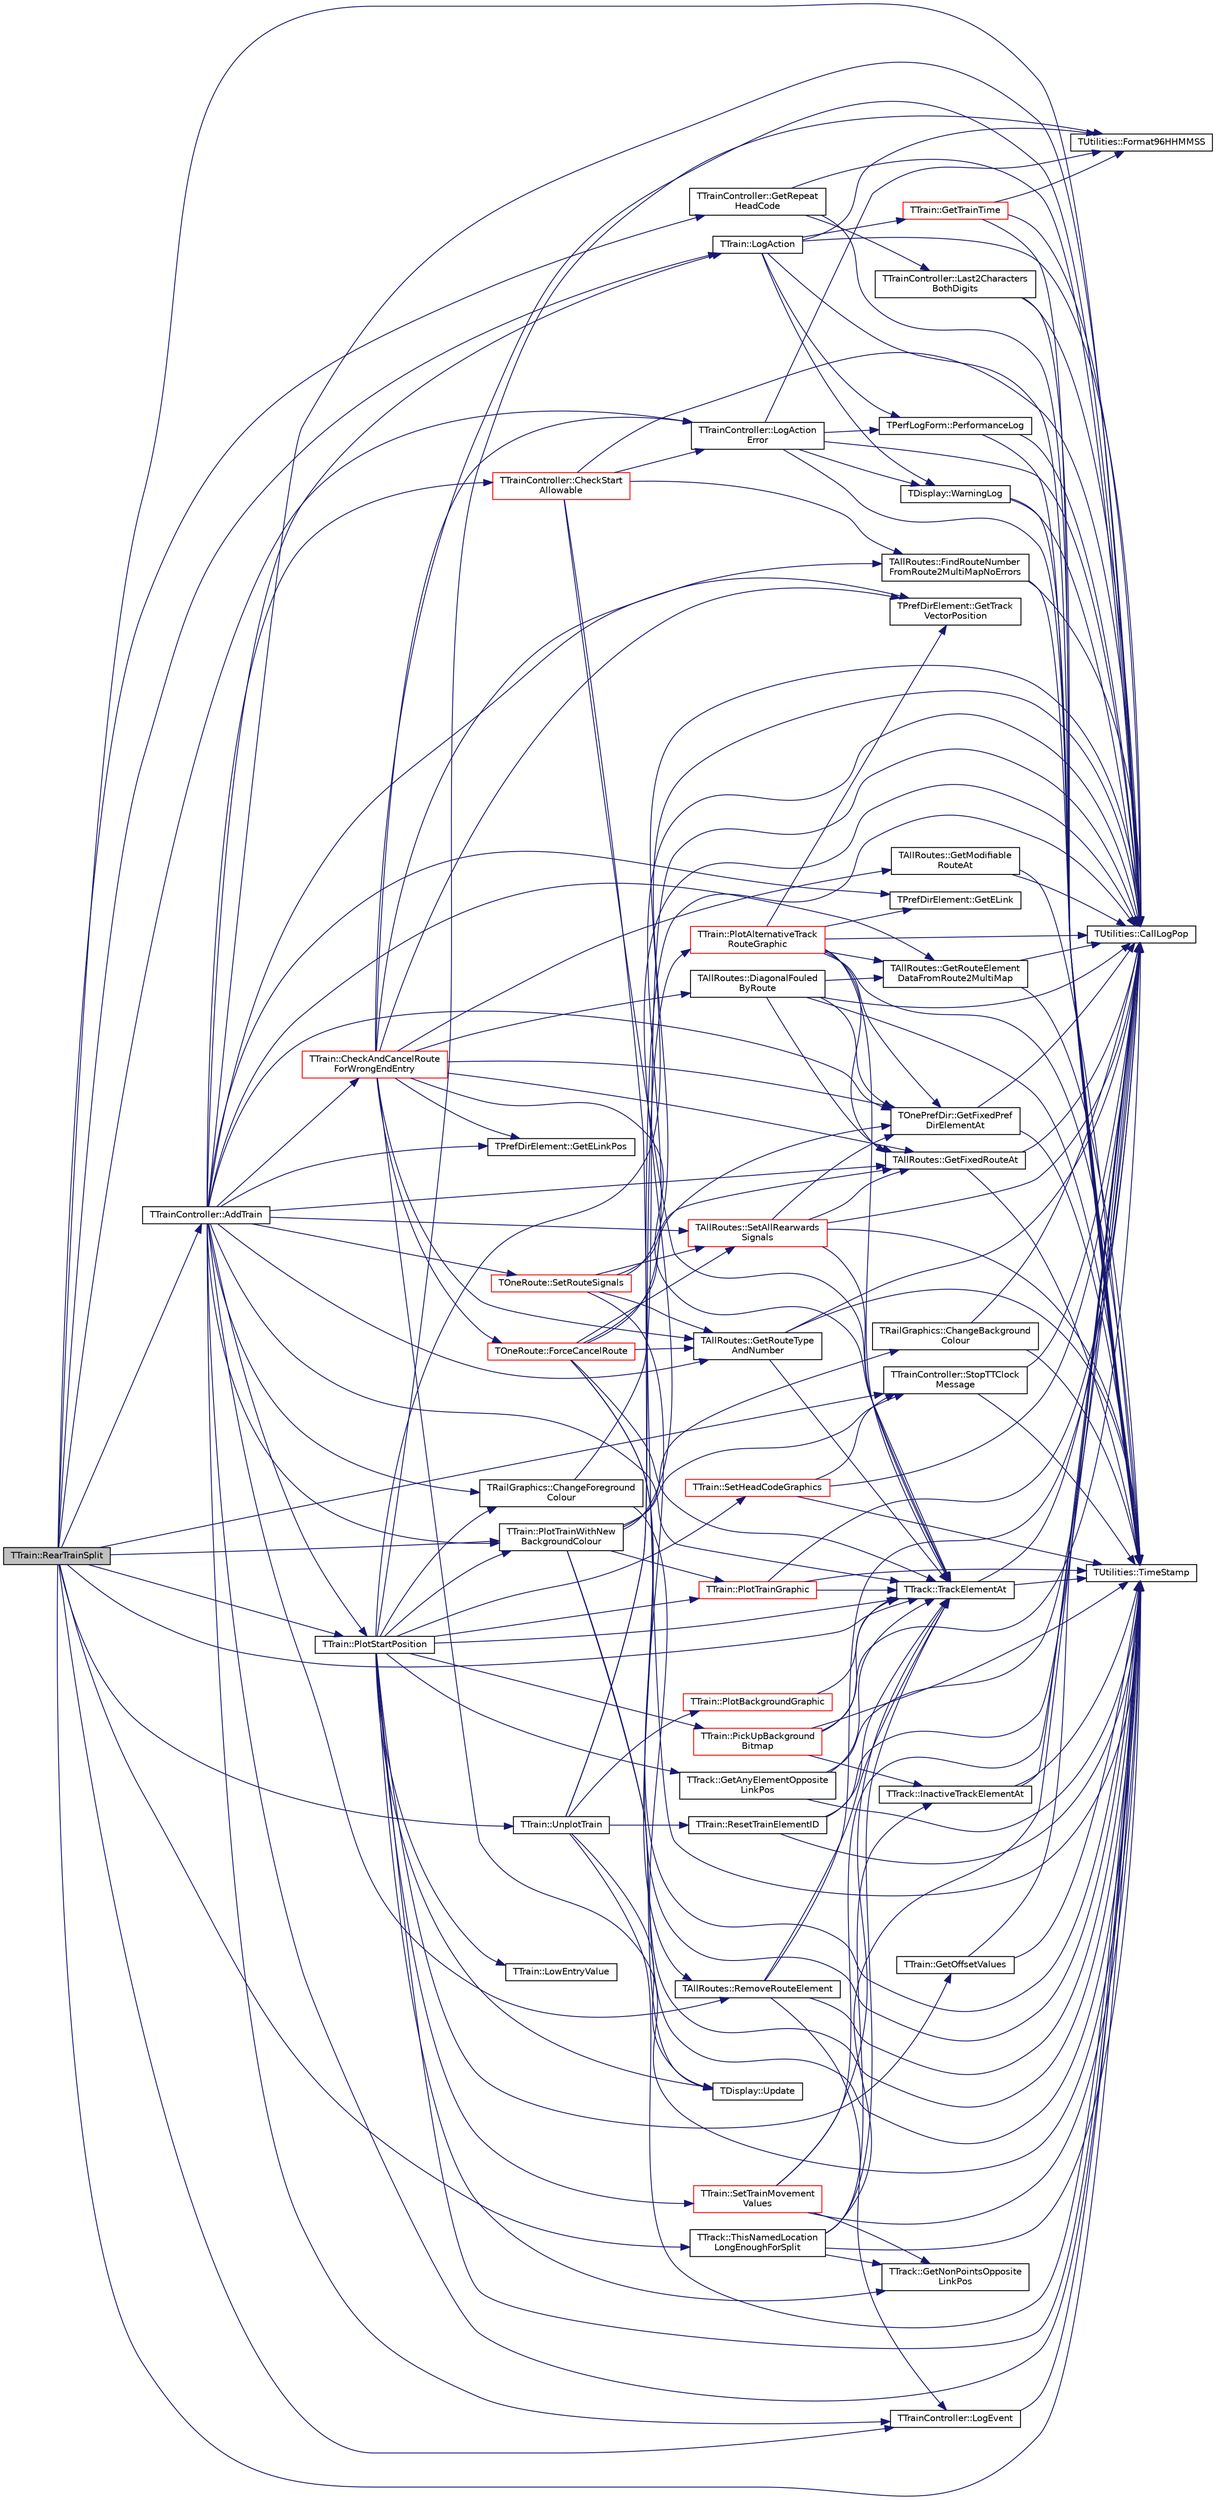 digraph "TTrain::RearTrainSplit"
{
 // INTERACTIVE_SVG=YES
 // LATEX_PDF_SIZE
  edge [fontname="Helvetica",fontsize="10",labelfontname="Helvetica",labelfontsize="10"];
  node [fontname="Helvetica",fontsize="10",shape=record];
  rankdir="LR";
  Node1 [label="TTrain::RearTrainSplit",height=0.2,width=0.4,color="black", fillcolor="grey75", style="filled", fontcolor="black",tooltip="Carry out the actions needed when a train is to split from the rear."];
  Node1 -> Node2 [color="midnightblue",fontsize="10",style="solid",fontname="Helvetica"];
  Node2 [label="TTrainController::AddTrain",height=0.2,width=0.4,color="black", fillcolor="white", style="filled",URL="$class_t_train_controller.html#aa895b60238810a9d134cd5b9c886da56",tooltip="Introduce a new train to the railway, with the characteristics specified, returns true for success,..."];
  Node2 -> Node3 [color="midnightblue",fontsize="10",style="solid",fontname="Helvetica"];
  Node3 [label="TUtilities::CallLogPop",height=0.2,width=0.4,color="black", fillcolor="white", style="filled",URL="$class_t_utilities.html#ae1eddca13cc3c492839e131f40ec21c0",tooltip="pops the last entry off the call stack, throws an error if called when empty"];
  Node2 -> Node4 [color="midnightblue",fontsize="10",style="solid",fontname="Helvetica"];
  Node4 [label="TRailGraphics::ChangeForeground\lColour",height=0.2,width=0.4,color="black", fillcolor="white", style="filled",URL="$class_t_rail_graphics.html#aa2dace651659e084ec23c9961f5819b1",tooltip=" "];
  Node4 -> Node3 [color="midnightblue",fontsize="10",style="solid",fontname="Helvetica"];
  Node4 -> Node5 [color="midnightblue",fontsize="10",style="solid",fontname="Helvetica"];
  Node5 [label="TUtilities::TimeStamp",height=0.2,width=0.4,color="black", fillcolor="white", style="filled",URL="$class_t_utilities.html#a34bd6bb5305bc29afdf424f6d35a921c",tooltip="creates a string of the form 'hh:mm:ss' for use in call & event logging"];
  Node2 -> Node6 [color="midnightblue",fontsize="10",style="solid",fontname="Helvetica"];
  Node6 [label="TTrain::CheckAndCancelRoute\lForWrongEndEntry",height=0.2,width=0.4,color="red", fillcolor="white", style="filled",URL="$class_t_train.html#a50997f7e8138a7e6a147fe3b5ad21b84",tooltip="Checks whether Element and EntryPos (where train is about to enter) is on an existing route (or cross..."];
  Node6 -> Node3 [color="midnightblue",fontsize="10",style="solid",fontname="Helvetica"];
  Node6 -> Node7 [color="midnightblue",fontsize="10",style="solid",fontname="Helvetica"];
  Node7 [label="TAllRoutes::DiagonalFouled\lByRoute",height=0.2,width=0.4,color="black", fillcolor="white", style="filled",URL="$class_t_all_routes.html#ae3fb64509afc46d5871c7843c7769f88",tooltip="As above but only checks for a route (may or may not be a train present (new at v1...."];
  Node7 -> Node3 [color="midnightblue",fontsize="10",style="solid",fontname="Helvetica"];
  Node7 -> Node8 [color="midnightblue",fontsize="10",style="solid",fontname="Helvetica"];
  Node8 [label="TOnePrefDir::GetFixedPref\lDirElementAt",height=0.2,width=0.4,color="black", fillcolor="white", style="filled",URL="$class_t_one_pref_dir.html#a5b67e5aaa86d324229aedc68f32f32b8",tooltip="Return a non-modifiable element at PrefDirVector position 'At'."];
  Node8 -> Node3 [color="midnightblue",fontsize="10",style="solid",fontname="Helvetica"];
  Node8 -> Node5 [color="midnightblue",fontsize="10",style="solid",fontname="Helvetica"];
  Node7 -> Node9 [color="midnightblue",fontsize="10",style="solid",fontname="Helvetica"];
  Node9 [label="TAllRoutes::GetFixedRouteAt",height=0.2,width=0.4,color="black", fillcolor="white", style="filled",URL="$class_t_all_routes.html#a7d9f820738af6314f2b9a4a1f52bb64a",tooltip="Returns a constant reference to the route at AllRoutesVector position 'At', after performing range ch..."];
  Node9 -> Node3 [color="midnightblue",fontsize="10",style="solid",fontname="Helvetica"];
  Node9 -> Node5 [color="midnightblue",fontsize="10",style="solid",fontname="Helvetica"];
  Node7 -> Node10 [color="midnightblue",fontsize="10",style="solid",fontname="Helvetica"];
  Node10 [label="TAllRoutes::GetRouteElement\lDataFromRoute2MultiMap",height=0.2,width=0.4,color="black", fillcolor="white", style="filled",URL="$class_t_all_routes.html#a7eda7a4b535c7538e217bbbc4d878071",tooltip="Retrieve up to two TRouteElementPair entries from Route2MultiMap at H & V, the first as a function re..."];
  Node10 -> Node3 [color="midnightblue",fontsize="10",style="solid",fontname="Helvetica"];
  Node10 -> Node5 [color="midnightblue",fontsize="10",style="solid",fontname="Helvetica"];
  Node7 -> Node5 [color="midnightblue",fontsize="10",style="solid",fontname="Helvetica"];
  Node6 -> Node11 [color="midnightblue",fontsize="10",style="solid",fontname="Helvetica"];
  Node11 [label="TAllRoutes::FindRouteNumber\lFromRoute2MultiMapNoErrors",height=0.2,width=0.4,color="black", fillcolor="white", style="filled",URL="$class_t_all_routes.html#ac80a3ae43f749d401f470de711e8e4b0",tooltip="If a route is present at H, V & Elink returns true with RouteNumber giving vector position in AllRout..."];
  Node11 -> Node3 [color="midnightblue",fontsize="10",style="solid",fontname="Helvetica"];
  Node11 -> Node5 [color="midnightblue",fontsize="10",style="solid",fontname="Helvetica"];
  Node6 -> Node12 [color="midnightblue",fontsize="10",style="solid",fontname="Helvetica"];
  Node12 [label="TOneRoute::ForceCancelRoute",height=0.2,width=0.4,color="red", fillcolor="white", style="filled",URL="$class_t_one_route.html#a491fff1e619a9dc79774acf85eed72a5",tooltip="Cancel a route immediately if a train occupies it when travelling in the wrong direction (or occupies..."];
  Node12 -> Node3 [color="midnightblue",fontsize="10",style="solid",fontname="Helvetica"];
  Node12 -> Node8 [color="midnightblue",fontsize="10",style="solid",fontname="Helvetica"];
  Node12 -> Node16 [color="midnightblue",fontsize="10",style="solid",fontname="Helvetica"];
  Node16 [label="TAllRoutes::GetRouteType\lAndNumber",height=0.2,width=0.4,color="black", fillcolor="white", style="filled",URL="$class_t_all_routes.html#a0a9ccbc84687f85806115877aa86dcfd",tooltip="Examines Route2MultiMap and if the element at TrackVectorPosition with LinkPos (can be entry or exit)..."];
  Node16 -> Node3 [color="midnightblue",fontsize="10",style="solid",fontname="Helvetica"];
  Node16 -> Node5 [color="midnightblue",fontsize="10",style="solid",fontname="Helvetica"];
  Node16 -> Node17 [color="midnightblue",fontsize="10",style="solid",fontname="Helvetica"];
  Node17 [label="TTrack::TrackElementAt",height=0.2,width=0.4,color="black", fillcolor="white", style="filled",URL="$class_t_track.html#ad377e5a1f152f2e89832c0f9bcfd261f",tooltip="A range-checked version of TrackVector.at(At)"];
  Node17 -> Node3 [color="midnightblue",fontsize="10",style="solid",fontname="Helvetica"];
  Node17 -> Node5 [color="midnightblue",fontsize="10",style="solid",fontname="Helvetica"];
  Node12 -> Node42 [color="midnightblue",fontsize="10",style="solid",fontname="Helvetica"];
  Node42 [label="TAllRoutes::RemoveRouteElement",height=0.2,width=0.4,color="black", fillcolor="white", style="filled",URL="$class_t_all_routes.html#aacbc3765d695c99cf64ad2826792508f",tooltip="Erases the route element from Route2MultiMap and from the PrefDirVector."];
  Node42 -> Node3 [color="midnightblue",fontsize="10",style="solid",fontname="Helvetica"];
  Node42 -> Node43 [color="midnightblue",fontsize="10",style="solid",fontname="Helvetica"];
  Node43 [label="TTrainController::LogEvent",height=0.2,width=0.4,color="black", fillcolor="white", style="filled",URL="$class_t_train_controller.html#ac88477499edd24550fae9b90b5561ed1",tooltip="store Str to the event log - moved from TUtilities for v0.6 so can record the tt clock value"];
  Node43 -> Node5 [color="midnightblue",fontsize="10",style="solid",fontname="Helvetica"];
  Node42 -> Node5 [color="midnightblue",fontsize="10",style="solid",fontname="Helvetica"];
  Node42 -> Node17 [color="midnightblue",fontsize="10",style="solid",fontname="Helvetica"];
  Node12 -> Node35 [color="midnightblue",fontsize="10",style="solid",fontname="Helvetica"];
  Node35 [label="TAllRoutes::SetAllRearwards\lSignals",height=0.2,width=0.4,color="red", fillcolor="white", style="filled",URL="$class_t_all_routes.html#ac6bd39457747eaa96476a8a87df15ac2",tooltip="Set rearwards signals from the specified route starting position."];
  Node35 -> Node3 [color="midnightblue",fontsize="10",style="solid",fontname="Helvetica"];
  Node35 -> Node8 [color="midnightblue",fontsize="10",style="solid",fontname="Helvetica"];
  Node35 -> Node9 [color="midnightblue",fontsize="10",style="solid",fontname="Helvetica"];
  Node35 -> Node5 [color="midnightblue",fontsize="10",style="solid",fontname="Helvetica"];
  Node35 -> Node17 [color="midnightblue",fontsize="10",style="solid",fontname="Helvetica"];
  Node12 -> Node5 [color="midnightblue",fontsize="10",style="solid",fontname="Helvetica"];
  Node12 -> Node17 [color="midnightblue",fontsize="10",style="solid",fontname="Helvetica"];
  Node6 -> Node44 [color="midnightblue",fontsize="10",style="solid",fontname="Helvetica"];
  Node44 [label="TPrefDirElement::GetELinkPos",height=0.2,width=0.4,color="black", fillcolor="white", style="filled",URL="$class_t_pref_dir_element.html#aa5944dedfb065d9e251c26b28fff69f6",tooltip="Returns the ELink array position."];
  Node6 -> Node8 [color="midnightblue",fontsize="10",style="solid",fontname="Helvetica"];
  Node6 -> Node9 [color="midnightblue",fontsize="10",style="solid",fontname="Helvetica"];
  Node6 -> Node30 [color="midnightblue",fontsize="10",style="solid",fontname="Helvetica"];
  Node30 [label="TAllRoutes::GetModifiable\lRouteAt",height=0.2,width=0.4,color="black", fillcolor="white", style="filled",URL="$class_t_all_routes.html#a8b522eb0d7aa415c3648d464c2885484",tooltip="Returns a modifiable reference to the route at AllRoutesVector position 'At', after performing range ..."];
  Node30 -> Node3 [color="midnightblue",fontsize="10",style="solid",fontname="Helvetica"];
  Node30 -> Node5 [color="midnightblue",fontsize="10",style="solid",fontname="Helvetica"];
  Node6 -> Node16 [color="midnightblue",fontsize="10",style="solid",fontname="Helvetica"];
  Node6 -> Node45 [color="midnightblue",fontsize="10",style="solid",fontname="Helvetica"];
  Node45 [label="TPrefDirElement::GetTrack\lVectorPosition",height=0.2,width=0.4,color="black", fillcolor="white", style="filled",URL="$class_t_pref_dir_element.html#a0edec31fc9787847e3b6240bab91783c",tooltip="Returns TrackVectorPosition."];
  Node6 -> Node47 [color="midnightblue",fontsize="10",style="solid",fontname="Helvetica"];
  Node47 [label="TTrainController::LogAction\lError",height=0.2,width=0.4,color="black", fillcolor="white", style="filled",URL="$class_t_train_controller.html#a9acd46962be476bc76c8d5ce59fff399",tooltip="Send an error message to the performance log and file, and as a warning if appropriate."];
  Node47 -> Node3 [color="midnightblue",fontsize="10",style="solid",fontname="Helvetica"];
  Node47 -> Node48 [color="midnightblue",fontsize="10",style="solid",fontname="Helvetica"];
  Node48 [label="TUtilities::Format96HHMMSS",height=0.2,width=0.4,color="black", fillcolor="white", style="filled",URL="$class_t_utilities.html#a2dfbe3d4ed11770bc1a902b51afdc10c",tooltip="formats a TDateTime into an AnsiString of the form hh:mm:ss where hh runs from 00 to 95 & resets when..."];
  Node47 -> Node49 [color="midnightblue",fontsize="10",style="solid",fontname="Helvetica"];
  Node49 [label="TPerfLogForm::PerformanceLog",height=0.2,width=0.4,color="black", fillcolor="white", style="filled",URL="$class_t_perf_log_form.html#a72f06bf03353c15c94ceefbf420ff7b4",tooltip="Send Statement to the performance log on screen and to the file."];
  Node49 -> Node3 [color="midnightblue",fontsize="10",style="solid",fontname="Helvetica"];
  Node49 -> Node5 [color="midnightblue",fontsize="10",style="solid",fontname="Helvetica"];
  Node47 -> Node5 [color="midnightblue",fontsize="10",style="solid",fontname="Helvetica"];
  Node47 -> Node50 [color="midnightblue",fontsize="10",style="solid",fontname="Helvetica"];
  Node50 [label="TDisplay::WarningLog",height=0.2,width=0.4,color="black", fillcolor="white", style="filled",URL="$class_t_display.html#a604d491a723df459bdcd54a4b9d1d9f2",tooltip="Display warning message Statement in the bottom left hand warning position and scroll other messages ..."];
  Node50 -> Node3 [color="midnightblue",fontsize="10",style="solid",fontname="Helvetica"];
  Node50 -> Node5 [color="midnightblue",fontsize="10",style="solid",fontname="Helvetica"];
  Node6 -> Node5 [color="midnightblue",fontsize="10",style="solid",fontname="Helvetica"];
  Node6 -> Node17 [color="midnightblue",fontsize="10",style="solid",fontname="Helvetica"];
  Node2 -> Node51 [color="midnightblue",fontsize="10",style="solid",fontname="Helvetica"];
  Node51 [label="TTrainController::CheckStart\lAllowable",height=0.2,width=0.4,color="red", fillcolor="white", style="filled",URL="$class_t_train_controller.html#ab8d8cf015d4784f12585f0ead325e9bf",tooltip="Called when trying to introduce a new train - checks for points in correct orientation,..."];
  Node51 -> Node3 [color="midnightblue",fontsize="10",style="solid",fontname="Helvetica"];
  Node51 -> Node11 [color="midnightblue",fontsize="10",style="solid",fontname="Helvetica"];
  Node51 -> Node47 [color="midnightblue",fontsize="10",style="solid",fontname="Helvetica"];
  Node51 -> Node5 [color="midnightblue",fontsize="10",style="solid",fontname="Helvetica"];
  Node51 -> Node17 [color="midnightblue",fontsize="10",style="solid",fontname="Helvetica"];
  Node2 -> Node52 [color="midnightblue",fontsize="10",style="solid",fontname="Helvetica"];
  Node52 [label="TPrefDirElement::GetELink",height=0.2,width=0.4,color="black", fillcolor="white", style="filled",URL="$class_t_pref_dir_element.html#af00e0755cd716b4d101abbae02c73ca2",tooltip="Returns ELink."];
  Node2 -> Node44 [color="midnightblue",fontsize="10",style="solid",fontname="Helvetica"];
  Node2 -> Node8 [color="midnightblue",fontsize="10",style="solid",fontname="Helvetica"];
  Node2 -> Node9 [color="midnightblue",fontsize="10",style="solid",fontname="Helvetica"];
  Node2 -> Node10 [color="midnightblue",fontsize="10",style="solid",fontname="Helvetica"];
  Node2 -> Node16 [color="midnightblue",fontsize="10",style="solid",fontname="Helvetica"];
  Node2 -> Node45 [color="midnightblue",fontsize="10",style="solid",fontname="Helvetica"];
  Node2 -> Node53 [color="midnightblue",fontsize="10",style="solid",fontname="Helvetica"];
  Node53 [label="TTrain::LogAction",height=0.2,width=0.4,color="black", fillcolor="white", style="filled",URL="$class_t_train.html#aa3cf379140cb396c57454801dbd6e6ab",tooltip="Send a message to the performance log and performance file, and if the message is flagged as a warnin..."];
  Node53 -> Node3 [color="midnightblue",fontsize="10",style="solid",fontname="Helvetica"];
  Node53 -> Node48 [color="midnightblue",fontsize="10",style="solid",fontname="Helvetica"];
  Node53 -> Node54 [color="midnightblue",fontsize="10",style="solid",fontname="Helvetica"];
  Node54 [label="TTrain::GetTrainTime",height=0.2,width=0.4,color="red", fillcolor="white", style="filled",URL="$class_t_train.html#ad249f34f6862e604b8e141d1b25fe57d",tooltip="Returns the timetable action time corresponding to 'Time' for this train, i.e. it adjusts the time va..."];
  Node54 -> Node3 [color="midnightblue",fontsize="10",style="solid",fontname="Helvetica"];
  Node54 -> Node48 [color="midnightblue",fontsize="10",style="solid",fontname="Helvetica"];
  Node54 -> Node5 [color="midnightblue",fontsize="10",style="solid",fontname="Helvetica"];
  Node53 -> Node49 [color="midnightblue",fontsize="10",style="solid",fontname="Helvetica"];
  Node53 -> Node5 [color="midnightblue",fontsize="10",style="solid",fontname="Helvetica"];
  Node53 -> Node50 [color="midnightblue",fontsize="10",style="solid",fontname="Helvetica"];
  Node2 -> Node43 [color="midnightblue",fontsize="10",style="solid",fontname="Helvetica"];
  Node2 -> Node56 [color="midnightblue",fontsize="10",style="solid",fontname="Helvetica"];
  Node56 [label="TTrain::PlotStartPosition",height=0.2,width=0.4,color="black", fillcolor="white", style="filled",URL="$class_t_train.html#a43cd691f12297c4c13a19791329dd627",tooltip="Plots the train and sets up all relevant members for a new train when it is introduced into the railw..."];
  Node56 -> Node3 [color="midnightblue",fontsize="10",style="solid",fontname="Helvetica"];
  Node56 -> Node4 [color="midnightblue",fontsize="10",style="solid",fontname="Helvetica"];
  Node56 -> Node48 [color="midnightblue",fontsize="10",style="solid",fontname="Helvetica"];
  Node56 -> Node57 [color="midnightblue",fontsize="10",style="solid",fontname="Helvetica"];
  Node57 [label="TTrack::GetAnyElementOpposite\lLinkPos",height=0.2,width=0.4,color="black", fillcolor="white", style="filled",URL="$class_t_track.html#a5b63dde2b21a37d5db7e4d078b03a74c",tooltip="Return the opposite link position for the element at TrackVectorPosition with link position LinkPos,..."];
  Node57 -> Node3 [color="midnightblue",fontsize="10",style="solid",fontname="Helvetica"];
  Node57 -> Node5 [color="midnightblue",fontsize="10",style="solid",fontname="Helvetica"];
  Node57 -> Node17 [color="midnightblue",fontsize="10",style="solid",fontname="Helvetica"];
  Node56 -> Node58 [color="midnightblue",fontsize="10",style="solid",fontname="Helvetica"];
  Node58 [label="TTrack::GetNonPointsOpposite\lLinkPos",height=0.2,width=0.4,color="black", fillcolor="white", style="filled",URL="$class_t_track.html#aeb515d40cb9b08ed55ce877ffdbc51a5",tooltip="Return the corresponding link position (track always occupies either links 0 & 1 or 2 & 3)"];
  Node56 -> Node59 [color="midnightblue",fontsize="10",style="solid",fontname="Helvetica"];
  Node59 [label="TTrain::GetOffsetValues",height=0.2,width=0.4,color="black", fillcolor="white", style="filled",URL="$class_t_train.html#aa973b7a0ecaef5077fd56398419f9104",tooltip="Sets HOffset & VOffset (see above) for a single headcode character depending on the Link value."];
  Node59 -> Node3 [color="midnightblue",fontsize="10",style="solid",fontname="Helvetica"];
  Node59 -> Node5 [color="midnightblue",fontsize="10",style="solid",fontname="Helvetica"];
  Node56 -> Node60 [color="midnightblue",fontsize="10",style="solid",fontname="Helvetica"];
  Node60 [label="TTrain::LowEntryValue",height=0.2,width=0.4,color="black", fillcolor="white", style="filled",URL="$class_t_train.html#ac2f3802b0d193d220ec6d19e2a6fc7ed",tooltip="Returns true if EntryLink is 1, 2, 4 or 7, in these circumstances the front of the train (i...."];
  Node56 -> Node61 [color="midnightblue",fontsize="10",style="solid",fontname="Helvetica"];
  Node61 [label="TTrain::PickUpBackground\lBitmap",height=0.2,width=0.4,color="red", fillcolor="white", style="filled",URL="$class_t_train.html#af92ae73f1be23475e7ae424306cd4866",tooltip="Store the background bitmap pointer (BackgroundPtr - see above) prior to being overwritten by the tra..."];
  Node61 -> Node3 [color="midnightblue",fontsize="10",style="solid",fontname="Helvetica"];
  Node61 -> Node26 [color="midnightblue",fontsize="10",style="solid",fontname="Helvetica"];
  Node26 [label="TTrack::InactiveTrackElementAt",height=0.2,width=0.4,color="black", fillcolor="white", style="filled",URL="$class_t_track.html#a51f89cf70e94b037f6378cd78003d82b",tooltip="A range-checked version of InactiveTrackVector.at(At)"];
  Node26 -> Node3 [color="midnightblue",fontsize="10",style="solid",fontname="Helvetica"];
  Node26 -> Node5 [color="midnightblue",fontsize="10",style="solid",fontname="Helvetica"];
  Node61 -> Node5 [color="midnightblue",fontsize="10",style="solid",fontname="Helvetica"];
  Node61 -> Node17 [color="midnightblue",fontsize="10",style="solid",fontname="Helvetica"];
  Node56 -> Node65 [color="midnightblue",fontsize="10",style="solid",fontname="Helvetica"];
  Node65 [label="TTrain::PlotTrainGraphic",height=0.2,width=0.4,color="red", fillcolor="white", style="filled",URL="$class_t_train.html#a247bd95a7c648367736b116f553f4e54",tooltip="Plot the train's headcode character corresponding to ArrayNumber."];
  Node65 -> Node3 [color="midnightblue",fontsize="10",style="solid",fontname="Helvetica"];
  Node65 -> Node5 [color="midnightblue",fontsize="10",style="solid",fontname="Helvetica"];
  Node65 -> Node17 [color="midnightblue",fontsize="10",style="solid",fontname="Helvetica"];
  Node56 -> Node69 [color="midnightblue",fontsize="10",style="solid",fontname="Helvetica"];
  Node69 [label="TTrain::PlotTrainWithNew\lBackgroundColour",height=0.2,width=0.4,color="black", fillcolor="white", style="filled",URL="$class_t_train.html#abfa6da75d034c737d53819e6edbfa3dc",tooltip="Changes the train's background colour (e.g. to pale green if stopped at a station) Note that this use..."];
  Node69 -> Node3 [color="midnightblue",fontsize="10",style="solid",fontname="Helvetica"];
  Node69 -> Node70 [color="midnightblue",fontsize="10",style="solid",fontname="Helvetica"];
  Node70 [label="TRailGraphics::ChangeBackground\lColour",height=0.2,width=0.4,color="black", fillcolor="white", style="filled",URL="$class_t_rail_graphics.html#a74d7dcd5e17ef156d8c216c8e524de11",tooltip=" "];
  Node70 -> Node3 [color="midnightblue",fontsize="10",style="solid",fontname="Helvetica"];
  Node70 -> Node5 [color="midnightblue",fontsize="10",style="solid",fontname="Helvetica"];
  Node69 -> Node65 [color="midnightblue",fontsize="10",style="solid",fontname="Helvetica"];
  Node69 -> Node71 [color="midnightblue",fontsize="10",style="solid",fontname="Helvetica"];
  Node71 [label="TTrainController::StopTTClock\lMessage",height=0.2,width=0.4,color="black", fillcolor="white", style="filled",URL="$class_t_train_controller.html#aba5615209a7dca921e968fca5c52c060",tooltip="sends a message to the user and stops the timetable clock while it is displayed"];
  Node71 -> Node3 [color="midnightblue",fontsize="10",style="solid",fontname="Helvetica"];
  Node71 -> Node5 [color="midnightblue",fontsize="10",style="solid",fontname="Helvetica"];
  Node69 -> Node5 [color="midnightblue",fontsize="10",style="solid",fontname="Helvetica"];
  Node69 -> Node68 [color="midnightblue",fontsize="10",style="solid",fontname="Helvetica"];
  Node68 [label="TDisplay::Update",height=0.2,width=0.4,color="black", fillcolor="white", style="filled",URL="$class_t_display.html#aa4f37ab2a4df6437a2219f303e1de40b",tooltip="Repaint the screen display."];
  Node56 -> Node72 [color="midnightblue",fontsize="10",style="solid",fontname="Helvetica"];
  Node72 [label="TTrain::SetHeadCodeGraphics",height=0.2,width=0.4,color="red", fillcolor="white", style="filled",URL="$class_t_train.html#a594228489e522dfde0ffbe124cd27103",tooltip="Set the four HeadCodeGrPtr[4] pointers to the appropriate character graphics with the current backgro..."];
  Node72 -> Node3 [color="midnightblue",fontsize="10",style="solid",fontname="Helvetica"];
  Node72 -> Node71 [color="midnightblue",fontsize="10",style="solid",fontname="Helvetica"];
  Node72 -> Node5 [color="midnightblue",fontsize="10",style="solid",fontname="Helvetica"];
  Node56 -> Node76 [color="midnightblue",fontsize="10",style="solid",fontname="Helvetica"];
  Node76 [label="TTrain::SetTrainMovement\lValues",height=0.2,width=0.4,color="red", fillcolor="white", style="filled",URL="$class_t_train.html#aaa6289d279b229d05963f8b3a35d53e9",tooltip="Calculates train speeds and times for the element that the train is about to enter...."];
  Node76 -> Node3 [color="midnightblue",fontsize="10",style="solid",fontname="Helvetica"];
  Node76 -> Node58 [color="midnightblue",fontsize="10",style="solid",fontname="Helvetica"];
  Node76 -> Node5 [color="midnightblue",fontsize="10",style="solid",fontname="Helvetica"];
  Node76 -> Node17 [color="midnightblue",fontsize="10",style="solid",fontname="Helvetica"];
  Node56 -> Node5 [color="midnightblue",fontsize="10",style="solid",fontname="Helvetica"];
  Node56 -> Node17 [color="midnightblue",fontsize="10",style="solid",fontname="Helvetica"];
  Node56 -> Node68 [color="midnightblue",fontsize="10",style="solid",fontname="Helvetica"];
  Node2 -> Node69 [color="midnightblue",fontsize="10",style="solid",fontname="Helvetica"];
  Node2 -> Node42 [color="midnightblue",fontsize="10",style="solid",fontname="Helvetica"];
  Node2 -> Node35 [color="midnightblue",fontsize="10",style="solid",fontname="Helvetica"];
  Node2 -> Node79 [color="midnightblue",fontsize="10",style="solid",fontname="Helvetica"];
  Node79 [label="TOneRoute::SetRouteSignals",height=0.2,width=0.4,color="red", fillcolor="white", style="filled",URL="$class_t_one_route.html#a4dfe3a028da7a4b6df0f44f33c3e2196",tooltip="Called when setting a route to set all signals appropriately. Also called when a new train is added a..."];
  Node79 -> Node3 [color="midnightblue",fontsize="10",style="solid",fontname="Helvetica"];
  Node79 -> Node9 [color="midnightblue",fontsize="10",style="solid",fontname="Helvetica"];
  Node79 -> Node16 [color="midnightblue",fontsize="10",style="solid",fontname="Helvetica"];
  Node79 -> Node35 [color="midnightblue",fontsize="10",style="solid",fontname="Helvetica"];
  Node79 -> Node5 [color="midnightblue",fontsize="10",style="solid",fontname="Helvetica"];
  Node2 -> Node5 [color="midnightblue",fontsize="10",style="solid",fontname="Helvetica"];
  Node2 -> Node17 [color="midnightblue",fontsize="10",style="solid",fontname="Helvetica"];
  Node1 -> Node3 [color="midnightblue",fontsize="10",style="solid",fontname="Helvetica"];
  Node1 -> Node81 [color="midnightblue",fontsize="10",style="solid",fontname="Helvetica"];
  Node81 [label="TTrainController::GetRepeat\lHeadCode",height=0.2,width=0.4,color="black", fillcolor="white", style="filled",URL="$class_t_train_controller.html#afb0e8fd36435809350cb323ab9fe2213",tooltip="Return the service headcode for the repeat service."];
  Node81 -> Node3 [color="midnightblue",fontsize="10",style="solid",fontname="Helvetica"];
  Node81 -> Node82 [color="midnightblue",fontsize="10",style="solid",fontname="Helvetica"];
  Node82 [label="TTrainController::Last2Characters\lBothDigits",height=0.2,width=0.4,color="black", fillcolor="white", style="filled",URL="$class_t_train_controller.html#a6fc210d266e7672ccc648c0a9ab4e542",tooltip="Checks the last two characters in HeadCode and returns true if both are digits."];
  Node82 -> Node3 [color="midnightblue",fontsize="10",style="solid",fontname="Helvetica"];
  Node82 -> Node5 [color="midnightblue",fontsize="10",style="solid",fontname="Helvetica"];
  Node81 -> Node5 [color="midnightblue",fontsize="10",style="solid",fontname="Helvetica"];
  Node1 -> Node53 [color="midnightblue",fontsize="10",style="solid",fontname="Helvetica"];
  Node1 -> Node47 [color="midnightblue",fontsize="10",style="solid",fontname="Helvetica"];
  Node1 -> Node43 [color="midnightblue",fontsize="10",style="solid",fontname="Helvetica"];
  Node1 -> Node56 [color="midnightblue",fontsize="10",style="solid",fontname="Helvetica"];
  Node1 -> Node69 [color="midnightblue",fontsize="10",style="solid",fontname="Helvetica"];
  Node1 -> Node71 [color="midnightblue",fontsize="10",style="solid",fontname="Helvetica"];
  Node1 -> Node83 [color="midnightblue",fontsize="10",style="solid",fontname="Helvetica"];
  Node83 [label="TTrack::ThisNamedLocation\lLongEnoughForSplit",height=0.2,width=0.4,color="black", fillcolor="white", style="filled",URL="$class_t_track.html#a4dffe604a7d6b14cce2c94ad7522fb7f",tooltip="See above under 'OneNamedLocationLongEnoughForSplit'."];
  Node83 -> Node3 [color="midnightblue",fontsize="10",style="solid",fontname="Helvetica"];
  Node83 -> Node58 [color="midnightblue",fontsize="10",style="solid",fontname="Helvetica"];
  Node83 -> Node26 [color="midnightblue",fontsize="10",style="solid",fontname="Helvetica"];
  Node83 -> Node5 [color="midnightblue",fontsize="10",style="solid",fontname="Helvetica"];
  Node83 -> Node17 [color="midnightblue",fontsize="10",style="solid",fontname="Helvetica"];
  Node1 -> Node5 [color="midnightblue",fontsize="10",style="solid",fontname="Helvetica"];
  Node1 -> Node17 [color="midnightblue",fontsize="10",style="solid",fontname="Helvetica"];
  Node1 -> Node84 [color="midnightblue",fontsize="10",style="solid",fontname="Helvetica"];
  Node84 [label="TTrain::UnplotTrain",height=0.2,width=0.4,color="black", fillcolor="white", style="filled",URL="$class_t_train.html#a4978a3050ca943076eb6cbd03eeee1d4",tooltip="Unplot train from screen in zoomed-in mode."];
  Node84 -> Node3 [color="midnightblue",fontsize="10",style="solid",fontname="Helvetica"];
  Node84 -> Node85 [color="midnightblue",fontsize="10",style="solid",fontname="Helvetica"];
  Node85 [label="TTrain::PlotAlternativeTrack\lRouteGraphic",height=0.2,width=0.4,color="red", fillcolor="white", style="filled",URL="$class_t_train.html#aa21e18b3085773ca8351c446911611c1",tooltip="When a train moves off a bridge the other track may contain a route or have a train on it that has be..."];
  Node85 -> Node3 [color="midnightblue",fontsize="10",style="solid",fontname="Helvetica"];
  Node85 -> Node52 [color="midnightblue",fontsize="10",style="solid",fontname="Helvetica"];
  Node85 -> Node8 [color="midnightblue",fontsize="10",style="solid",fontname="Helvetica"];
  Node85 -> Node9 [color="midnightblue",fontsize="10",style="solid",fontname="Helvetica"];
  Node85 -> Node10 [color="midnightblue",fontsize="10",style="solid",fontname="Helvetica"];
  Node85 -> Node45 [color="midnightblue",fontsize="10",style="solid",fontname="Helvetica"];
  Node85 -> Node5 [color="midnightblue",fontsize="10",style="solid",fontname="Helvetica"];
  Node85 -> Node17 [color="midnightblue",fontsize="10",style="solid",fontname="Helvetica"];
  Node84 -> Node90 [color="midnightblue",fontsize="10",style="solid",fontname="Helvetica"];
  Node90 [label="TTrain::PlotBackgroundGraphic",height=0.2,width=0.4,color="red", fillcolor="white", style="filled",URL="$class_t_train.html#abb6bb7d2024ac59230cbaff2ec3ee999",tooltip="Replot the graphic pointed to by BackgroundPtr (see above) after a train has passed."];
  Node90 -> Node17 [color="midnightblue",fontsize="10",style="solid",fontname="Helvetica"];
  Node84 -> Node91 [color="midnightblue",fontsize="10",style="solid",fontname="Helvetica"];
  Node91 [label="TTrain::ResetTrainElementID",height=0.2,width=0.4,color="black", fillcolor="white", style="filled",URL="$class_t_train.html#ace302d98b5685104d294869b161e20a0",tooltip="After a train has moved off an element that element has its TrainIDOnElement value set back to -1 to ..."];
  Node91 -> Node3 [color="midnightblue",fontsize="10",style="solid",fontname="Helvetica"];
  Node91 -> Node5 [color="midnightblue",fontsize="10",style="solid",fontname="Helvetica"];
  Node91 -> Node17 [color="midnightblue",fontsize="10",style="solid",fontname="Helvetica"];
  Node84 -> Node5 [color="midnightblue",fontsize="10",style="solid",fontname="Helvetica"];
  Node84 -> Node68 [color="midnightblue",fontsize="10",style="solid",fontname="Helvetica"];
}
